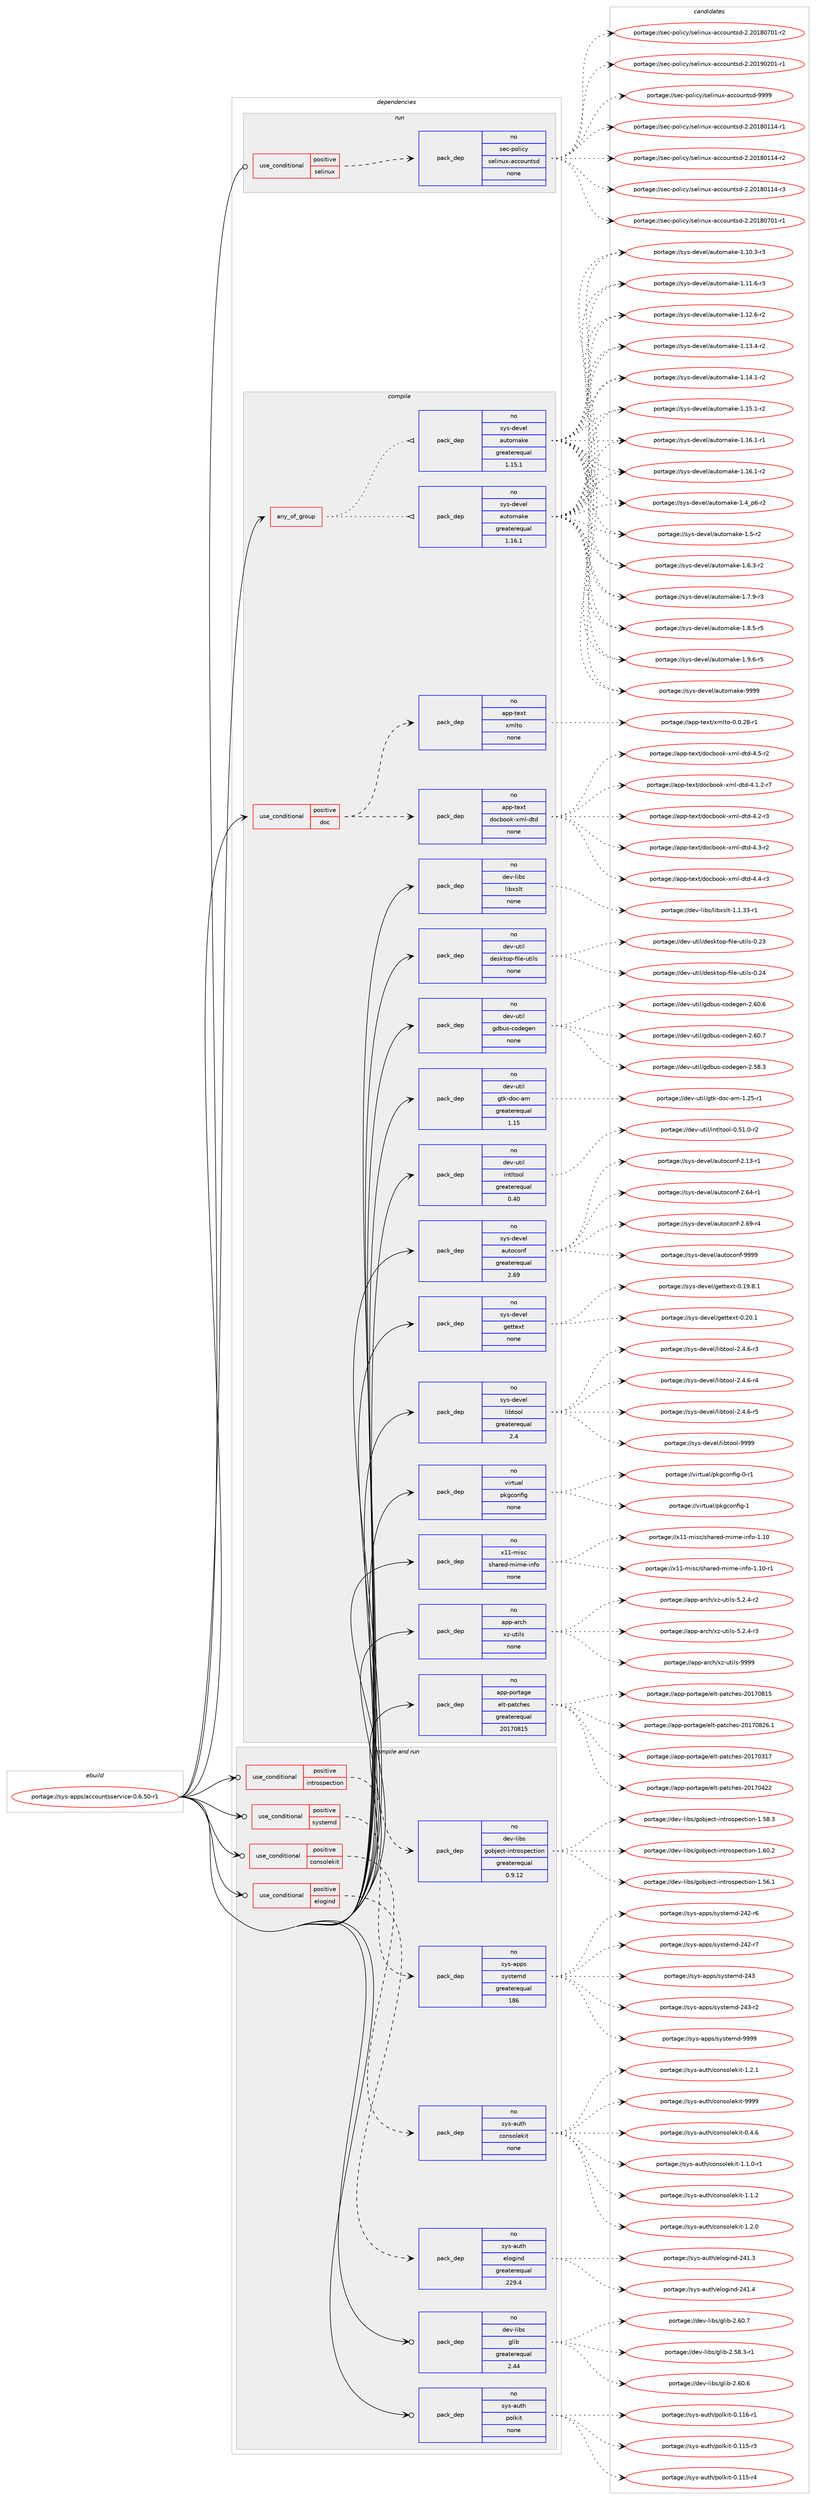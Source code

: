 digraph prolog {

# *************
# Graph options
# *************

newrank=true;
concentrate=true;
compound=true;
graph [rankdir=LR,fontname=Helvetica,fontsize=10,ranksep=1.5];#, ranksep=2.5, nodesep=0.2];
edge  [arrowhead=vee];
node  [fontname=Helvetica,fontsize=10];

# **********
# The ebuild
# **********

subgraph cluster_leftcol {
color=gray;
rank=same;
label=<<i>ebuild</i>>;
id [label="portage://sys-apps/accountsservice-0.6.50-r1", color=red, width=4, href="../sys-apps/accountsservice-0.6.50-r1.svg"];
}

# ****************
# The dependencies
# ****************

subgraph cluster_midcol {
color=gray;
label=<<i>dependencies</i>>;
subgraph cluster_compile {
fillcolor="#eeeeee";
style=filled;
label=<<i>compile</i>>;
subgraph any6579 {
dependency406602 [label=<<TABLE BORDER="0" CELLBORDER="1" CELLSPACING="0" CELLPADDING="4"><TR><TD CELLPADDING="10">any_of_group</TD></TR></TABLE>>, shape=none, color=red];subgraph pack301072 {
dependency406603 [label=<<TABLE BORDER="0" CELLBORDER="1" CELLSPACING="0" CELLPADDING="4" WIDTH="220"><TR><TD ROWSPAN="6" CELLPADDING="30">pack_dep</TD></TR><TR><TD WIDTH="110">no</TD></TR><TR><TD>sys-devel</TD></TR><TR><TD>automake</TD></TR><TR><TD>greaterequal</TD></TR><TR><TD>1.16.1</TD></TR></TABLE>>, shape=none, color=blue];
}
dependency406602:e -> dependency406603:w [weight=20,style="dotted",arrowhead="oinv"];
subgraph pack301073 {
dependency406604 [label=<<TABLE BORDER="0" CELLBORDER="1" CELLSPACING="0" CELLPADDING="4" WIDTH="220"><TR><TD ROWSPAN="6" CELLPADDING="30">pack_dep</TD></TR><TR><TD WIDTH="110">no</TD></TR><TR><TD>sys-devel</TD></TR><TR><TD>automake</TD></TR><TR><TD>greaterequal</TD></TR><TR><TD>1.15.1</TD></TR></TABLE>>, shape=none, color=blue];
}
dependency406602:e -> dependency406604:w [weight=20,style="dotted",arrowhead="oinv"];
}
id:e -> dependency406602:w [weight=20,style="solid",arrowhead="vee"];
subgraph cond98744 {
dependency406605 [label=<<TABLE BORDER="0" CELLBORDER="1" CELLSPACING="0" CELLPADDING="4"><TR><TD ROWSPAN="3" CELLPADDING="10">use_conditional</TD></TR><TR><TD>positive</TD></TR><TR><TD>doc</TD></TR></TABLE>>, shape=none, color=red];
subgraph pack301074 {
dependency406606 [label=<<TABLE BORDER="0" CELLBORDER="1" CELLSPACING="0" CELLPADDING="4" WIDTH="220"><TR><TD ROWSPAN="6" CELLPADDING="30">pack_dep</TD></TR><TR><TD WIDTH="110">no</TD></TR><TR><TD>app-text</TD></TR><TR><TD>docbook-xml-dtd</TD></TR><TR><TD>none</TD></TR><TR><TD></TD></TR></TABLE>>, shape=none, color=blue];
}
dependency406605:e -> dependency406606:w [weight=20,style="dashed",arrowhead="vee"];
subgraph pack301075 {
dependency406607 [label=<<TABLE BORDER="0" CELLBORDER="1" CELLSPACING="0" CELLPADDING="4" WIDTH="220"><TR><TD ROWSPAN="6" CELLPADDING="30">pack_dep</TD></TR><TR><TD WIDTH="110">no</TD></TR><TR><TD>app-text</TD></TR><TR><TD>xmlto</TD></TR><TR><TD>none</TD></TR><TR><TD></TD></TR></TABLE>>, shape=none, color=blue];
}
dependency406605:e -> dependency406607:w [weight=20,style="dashed",arrowhead="vee"];
}
id:e -> dependency406605:w [weight=20,style="solid",arrowhead="vee"];
subgraph pack301076 {
dependency406608 [label=<<TABLE BORDER="0" CELLBORDER="1" CELLSPACING="0" CELLPADDING="4" WIDTH="220"><TR><TD ROWSPAN="6" CELLPADDING="30">pack_dep</TD></TR><TR><TD WIDTH="110">no</TD></TR><TR><TD>app-arch</TD></TR><TR><TD>xz-utils</TD></TR><TR><TD>none</TD></TR><TR><TD></TD></TR></TABLE>>, shape=none, color=blue];
}
id:e -> dependency406608:w [weight=20,style="solid",arrowhead="vee"];
subgraph pack301077 {
dependency406609 [label=<<TABLE BORDER="0" CELLBORDER="1" CELLSPACING="0" CELLPADDING="4" WIDTH="220"><TR><TD ROWSPAN="6" CELLPADDING="30">pack_dep</TD></TR><TR><TD WIDTH="110">no</TD></TR><TR><TD>app-portage</TD></TR><TR><TD>elt-patches</TD></TR><TR><TD>greaterequal</TD></TR><TR><TD>20170815</TD></TR></TABLE>>, shape=none, color=blue];
}
id:e -> dependency406609:w [weight=20,style="solid",arrowhead="vee"];
subgraph pack301078 {
dependency406610 [label=<<TABLE BORDER="0" CELLBORDER="1" CELLSPACING="0" CELLPADDING="4" WIDTH="220"><TR><TD ROWSPAN="6" CELLPADDING="30">pack_dep</TD></TR><TR><TD WIDTH="110">no</TD></TR><TR><TD>dev-libs</TD></TR><TR><TD>libxslt</TD></TR><TR><TD>none</TD></TR><TR><TD></TD></TR></TABLE>>, shape=none, color=blue];
}
id:e -> dependency406610:w [weight=20,style="solid",arrowhead="vee"];
subgraph pack301079 {
dependency406611 [label=<<TABLE BORDER="0" CELLBORDER="1" CELLSPACING="0" CELLPADDING="4" WIDTH="220"><TR><TD ROWSPAN="6" CELLPADDING="30">pack_dep</TD></TR><TR><TD WIDTH="110">no</TD></TR><TR><TD>dev-util</TD></TR><TR><TD>desktop-file-utils</TD></TR><TR><TD>none</TD></TR><TR><TD></TD></TR></TABLE>>, shape=none, color=blue];
}
id:e -> dependency406611:w [weight=20,style="solid",arrowhead="vee"];
subgraph pack301080 {
dependency406612 [label=<<TABLE BORDER="0" CELLBORDER="1" CELLSPACING="0" CELLPADDING="4" WIDTH="220"><TR><TD ROWSPAN="6" CELLPADDING="30">pack_dep</TD></TR><TR><TD WIDTH="110">no</TD></TR><TR><TD>dev-util</TD></TR><TR><TD>gdbus-codegen</TD></TR><TR><TD>none</TD></TR><TR><TD></TD></TR></TABLE>>, shape=none, color=blue];
}
id:e -> dependency406612:w [weight=20,style="solid",arrowhead="vee"];
subgraph pack301081 {
dependency406613 [label=<<TABLE BORDER="0" CELLBORDER="1" CELLSPACING="0" CELLPADDING="4" WIDTH="220"><TR><TD ROWSPAN="6" CELLPADDING="30">pack_dep</TD></TR><TR><TD WIDTH="110">no</TD></TR><TR><TD>dev-util</TD></TR><TR><TD>gtk-doc-am</TD></TR><TR><TD>greaterequal</TD></TR><TR><TD>1.15</TD></TR></TABLE>>, shape=none, color=blue];
}
id:e -> dependency406613:w [weight=20,style="solid",arrowhead="vee"];
subgraph pack301082 {
dependency406614 [label=<<TABLE BORDER="0" CELLBORDER="1" CELLSPACING="0" CELLPADDING="4" WIDTH="220"><TR><TD ROWSPAN="6" CELLPADDING="30">pack_dep</TD></TR><TR><TD WIDTH="110">no</TD></TR><TR><TD>dev-util</TD></TR><TR><TD>intltool</TD></TR><TR><TD>greaterequal</TD></TR><TR><TD>0.40</TD></TR></TABLE>>, shape=none, color=blue];
}
id:e -> dependency406614:w [weight=20,style="solid",arrowhead="vee"];
subgraph pack301083 {
dependency406615 [label=<<TABLE BORDER="0" CELLBORDER="1" CELLSPACING="0" CELLPADDING="4" WIDTH="220"><TR><TD ROWSPAN="6" CELLPADDING="30">pack_dep</TD></TR><TR><TD WIDTH="110">no</TD></TR><TR><TD>sys-devel</TD></TR><TR><TD>autoconf</TD></TR><TR><TD>greaterequal</TD></TR><TR><TD>2.69</TD></TR></TABLE>>, shape=none, color=blue];
}
id:e -> dependency406615:w [weight=20,style="solid",arrowhead="vee"];
subgraph pack301084 {
dependency406616 [label=<<TABLE BORDER="0" CELLBORDER="1" CELLSPACING="0" CELLPADDING="4" WIDTH="220"><TR><TD ROWSPAN="6" CELLPADDING="30">pack_dep</TD></TR><TR><TD WIDTH="110">no</TD></TR><TR><TD>sys-devel</TD></TR><TR><TD>gettext</TD></TR><TR><TD>none</TD></TR><TR><TD></TD></TR></TABLE>>, shape=none, color=blue];
}
id:e -> dependency406616:w [weight=20,style="solid",arrowhead="vee"];
subgraph pack301085 {
dependency406617 [label=<<TABLE BORDER="0" CELLBORDER="1" CELLSPACING="0" CELLPADDING="4" WIDTH="220"><TR><TD ROWSPAN="6" CELLPADDING="30">pack_dep</TD></TR><TR><TD WIDTH="110">no</TD></TR><TR><TD>sys-devel</TD></TR><TR><TD>libtool</TD></TR><TR><TD>greaterequal</TD></TR><TR><TD>2.4</TD></TR></TABLE>>, shape=none, color=blue];
}
id:e -> dependency406617:w [weight=20,style="solid",arrowhead="vee"];
subgraph pack301086 {
dependency406618 [label=<<TABLE BORDER="0" CELLBORDER="1" CELLSPACING="0" CELLPADDING="4" WIDTH="220"><TR><TD ROWSPAN="6" CELLPADDING="30">pack_dep</TD></TR><TR><TD WIDTH="110">no</TD></TR><TR><TD>virtual</TD></TR><TR><TD>pkgconfig</TD></TR><TR><TD>none</TD></TR><TR><TD></TD></TR></TABLE>>, shape=none, color=blue];
}
id:e -> dependency406618:w [weight=20,style="solid",arrowhead="vee"];
subgraph pack301087 {
dependency406619 [label=<<TABLE BORDER="0" CELLBORDER="1" CELLSPACING="0" CELLPADDING="4" WIDTH="220"><TR><TD ROWSPAN="6" CELLPADDING="30">pack_dep</TD></TR><TR><TD WIDTH="110">no</TD></TR><TR><TD>x11-misc</TD></TR><TR><TD>shared-mime-info</TD></TR><TR><TD>none</TD></TR><TR><TD></TD></TR></TABLE>>, shape=none, color=blue];
}
id:e -> dependency406619:w [weight=20,style="solid",arrowhead="vee"];
}
subgraph cluster_compileandrun {
fillcolor="#eeeeee";
style=filled;
label=<<i>compile and run</i>>;
subgraph cond98745 {
dependency406620 [label=<<TABLE BORDER="0" CELLBORDER="1" CELLSPACING="0" CELLPADDING="4"><TR><TD ROWSPAN="3" CELLPADDING="10">use_conditional</TD></TR><TR><TD>positive</TD></TR><TR><TD>consolekit</TD></TR></TABLE>>, shape=none, color=red];
subgraph pack301088 {
dependency406621 [label=<<TABLE BORDER="0" CELLBORDER="1" CELLSPACING="0" CELLPADDING="4" WIDTH="220"><TR><TD ROWSPAN="6" CELLPADDING="30">pack_dep</TD></TR><TR><TD WIDTH="110">no</TD></TR><TR><TD>sys-auth</TD></TR><TR><TD>consolekit</TD></TR><TR><TD>none</TD></TR><TR><TD></TD></TR></TABLE>>, shape=none, color=blue];
}
dependency406620:e -> dependency406621:w [weight=20,style="dashed",arrowhead="vee"];
}
id:e -> dependency406620:w [weight=20,style="solid",arrowhead="odotvee"];
subgraph cond98746 {
dependency406622 [label=<<TABLE BORDER="0" CELLBORDER="1" CELLSPACING="0" CELLPADDING="4"><TR><TD ROWSPAN="3" CELLPADDING="10">use_conditional</TD></TR><TR><TD>positive</TD></TR><TR><TD>elogind</TD></TR></TABLE>>, shape=none, color=red];
subgraph pack301089 {
dependency406623 [label=<<TABLE BORDER="0" CELLBORDER="1" CELLSPACING="0" CELLPADDING="4" WIDTH="220"><TR><TD ROWSPAN="6" CELLPADDING="30">pack_dep</TD></TR><TR><TD WIDTH="110">no</TD></TR><TR><TD>sys-auth</TD></TR><TR><TD>elogind</TD></TR><TR><TD>greaterequal</TD></TR><TR><TD>229.4</TD></TR></TABLE>>, shape=none, color=blue];
}
dependency406622:e -> dependency406623:w [weight=20,style="dashed",arrowhead="vee"];
}
id:e -> dependency406622:w [weight=20,style="solid",arrowhead="odotvee"];
subgraph cond98747 {
dependency406624 [label=<<TABLE BORDER="0" CELLBORDER="1" CELLSPACING="0" CELLPADDING="4"><TR><TD ROWSPAN="3" CELLPADDING="10">use_conditional</TD></TR><TR><TD>positive</TD></TR><TR><TD>introspection</TD></TR></TABLE>>, shape=none, color=red];
subgraph pack301090 {
dependency406625 [label=<<TABLE BORDER="0" CELLBORDER="1" CELLSPACING="0" CELLPADDING="4" WIDTH="220"><TR><TD ROWSPAN="6" CELLPADDING="30">pack_dep</TD></TR><TR><TD WIDTH="110">no</TD></TR><TR><TD>dev-libs</TD></TR><TR><TD>gobject-introspection</TD></TR><TR><TD>greaterequal</TD></TR><TR><TD>0.9.12</TD></TR></TABLE>>, shape=none, color=blue];
}
dependency406624:e -> dependency406625:w [weight=20,style="dashed",arrowhead="vee"];
}
id:e -> dependency406624:w [weight=20,style="solid",arrowhead="odotvee"];
subgraph cond98748 {
dependency406626 [label=<<TABLE BORDER="0" CELLBORDER="1" CELLSPACING="0" CELLPADDING="4"><TR><TD ROWSPAN="3" CELLPADDING="10">use_conditional</TD></TR><TR><TD>positive</TD></TR><TR><TD>systemd</TD></TR></TABLE>>, shape=none, color=red];
subgraph pack301091 {
dependency406627 [label=<<TABLE BORDER="0" CELLBORDER="1" CELLSPACING="0" CELLPADDING="4" WIDTH="220"><TR><TD ROWSPAN="6" CELLPADDING="30">pack_dep</TD></TR><TR><TD WIDTH="110">no</TD></TR><TR><TD>sys-apps</TD></TR><TR><TD>systemd</TD></TR><TR><TD>greaterequal</TD></TR><TR><TD>186</TD></TR></TABLE>>, shape=none, color=blue];
}
dependency406626:e -> dependency406627:w [weight=20,style="dashed",arrowhead="vee"];
}
id:e -> dependency406626:w [weight=20,style="solid",arrowhead="odotvee"];
subgraph pack301092 {
dependency406628 [label=<<TABLE BORDER="0" CELLBORDER="1" CELLSPACING="0" CELLPADDING="4" WIDTH="220"><TR><TD ROWSPAN="6" CELLPADDING="30">pack_dep</TD></TR><TR><TD WIDTH="110">no</TD></TR><TR><TD>dev-libs</TD></TR><TR><TD>glib</TD></TR><TR><TD>greaterequal</TD></TR><TR><TD>2.44</TD></TR></TABLE>>, shape=none, color=blue];
}
id:e -> dependency406628:w [weight=20,style="solid",arrowhead="odotvee"];
subgraph pack301093 {
dependency406629 [label=<<TABLE BORDER="0" CELLBORDER="1" CELLSPACING="0" CELLPADDING="4" WIDTH="220"><TR><TD ROWSPAN="6" CELLPADDING="30">pack_dep</TD></TR><TR><TD WIDTH="110">no</TD></TR><TR><TD>sys-auth</TD></TR><TR><TD>polkit</TD></TR><TR><TD>none</TD></TR><TR><TD></TD></TR></TABLE>>, shape=none, color=blue];
}
id:e -> dependency406629:w [weight=20,style="solid",arrowhead="odotvee"];
}
subgraph cluster_run {
fillcolor="#eeeeee";
style=filled;
label=<<i>run</i>>;
subgraph cond98749 {
dependency406630 [label=<<TABLE BORDER="0" CELLBORDER="1" CELLSPACING="0" CELLPADDING="4"><TR><TD ROWSPAN="3" CELLPADDING="10">use_conditional</TD></TR><TR><TD>positive</TD></TR><TR><TD>selinux</TD></TR></TABLE>>, shape=none, color=red];
subgraph pack301094 {
dependency406631 [label=<<TABLE BORDER="0" CELLBORDER="1" CELLSPACING="0" CELLPADDING="4" WIDTH="220"><TR><TD ROWSPAN="6" CELLPADDING="30">pack_dep</TD></TR><TR><TD WIDTH="110">no</TD></TR><TR><TD>sec-policy</TD></TR><TR><TD>selinux-accountsd</TD></TR><TR><TD>none</TD></TR><TR><TD></TD></TR></TABLE>>, shape=none, color=blue];
}
dependency406630:e -> dependency406631:w [weight=20,style="dashed",arrowhead="vee"];
}
id:e -> dependency406630:w [weight=20,style="solid",arrowhead="odot"];
}
}

# **************
# The candidates
# **************

subgraph cluster_choices {
rank=same;
color=gray;
label=<<i>candidates</i>>;

subgraph choice301072 {
color=black;
nodesep=1;
choiceportage11512111545100101118101108479711711611110997107101454946494846514511451 [label="portage://sys-devel/automake-1.10.3-r3", color=red, width=4,href="../sys-devel/automake-1.10.3-r3.svg"];
choiceportage11512111545100101118101108479711711611110997107101454946494946544511451 [label="portage://sys-devel/automake-1.11.6-r3", color=red, width=4,href="../sys-devel/automake-1.11.6-r3.svg"];
choiceportage11512111545100101118101108479711711611110997107101454946495046544511450 [label="portage://sys-devel/automake-1.12.6-r2", color=red, width=4,href="../sys-devel/automake-1.12.6-r2.svg"];
choiceportage11512111545100101118101108479711711611110997107101454946495146524511450 [label="portage://sys-devel/automake-1.13.4-r2", color=red, width=4,href="../sys-devel/automake-1.13.4-r2.svg"];
choiceportage11512111545100101118101108479711711611110997107101454946495246494511450 [label="portage://sys-devel/automake-1.14.1-r2", color=red, width=4,href="../sys-devel/automake-1.14.1-r2.svg"];
choiceportage11512111545100101118101108479711711611110997107101454946495346494511450 [label="portage://sys-devel/automake-1.15.1-r2", color=red, width=4,href="../sys-devel/automake-1.15.1-r2.svg"];
choiceportage11512111545100101118101108479711711611110997107101454946495446494511449 [label="portage://sys-devel/automake-1.16.1-r1", color=red, width=4,href="../sys-devel/automake-1.16.1-r1.svg"];
choiceportage11512111545100101118101108479711711611110997107101454946495446494511450 [label="portage://sys-devel/automake-1.16.1-r2", color=red, width=4,href="../sys-devel/automake-1.16.1-r2.svg"];
choiceportage115121115451001011181011084797117116111109971071014549465295112544511450 [label="portage://sys-devel/automake-1.4_p6-r2", color=red, width=4,href="../sys-devel/automake-1.4_p6-r2.svg"];
choiceportage11512111545100101118101108479711711611110997107101454946534511450 [label="portage://sys-devel/automake-1.5-r2", color=red, width=4,href="../sys-devel/automake-1.5-r2.svg"];
choiceportage115121115451001011181011084797117116111109971071014549465446514511450 [label="portage://sys-devel/automake-1.6.3-r2", color=red, width=4,href="../sys-devel/automake-1.6.3-r2.svg"];
choiceportage115121115451001011181011084797117116111109971071014549465546574511451 [label="portage://sys-devel/automake-1.7.9-r3", color=red, width=4,href="../sys-devel/automake-1.7.9-r3.svg"];
choiceportage115121115451001011181011084797117116111109971071014549465646534511453 [label="portage://sys-devel/automake-1.8.5-r5", color=red, width=4,href="../sys-devel/automake-1.8.5-r5.svg"];
choiceportage115121115451001011181011084797117116111109971071014549465746544511453 [label="portage://sys-devel/automake-1.9.6-r5", color=red, width=4,href="../sys-devel/automake-1.9.6-r5.svg"];
choiceportage115121115451001011181011084797117116111109971071014557575757 [label="portage://sys-devel/automake-9999", color=red, width=4,href="../sys-devel/automake-9999.svg"];
dependency406603:e -> choiceportage11512111545100101118101108479711711611110997107101454946494846514511451:w [style=dotted,weight="100"];
dependency406603:e -> choiceportage11512111545100101118101108479711711611110997107101454946494946544511451:w [style=dotted,weight="100"];
dependency406603:e -> choiceportage11512111545100101118101108479711711611110997107101454946495046544511450:w [style=dotted,weight="100"];
dependency406603:e -> choiceportage11512111545100101118101108479711711611110997107101454946495146524511450:w [style=dotted,weight="100"];
dependency406603:e -> choiceportage11512111545100101118101108479711711611110997107101454946495246494511450:w [style=dotted,weight="100"];
dependency406603:e -> choiceportage11512111545100101118101108479711711611110997107101454946495346494511450:w [style=dotted,weight="100"];
dependency406603:e -> choiceportage11512111545100101118101108479711711611110997107101454946495446494511449:w [style=dotted,weight="100"];
dependency406603:e -> choiceportage11512111545100101118101108479711711611110997107101454946495446494511450:w [style=dotted,weight="100"];
dependency406603:e -> choiceportage115121115451001011181011084797117116111109971071014549465295112544511450:w [style=dotted,weight="100"];
dependency406603:e -> choiceportage11512111545100101118101108479711711611110997107101454946534511450:w [style=dotted,weight="100"];
dependency406603:e -> choiceportage115121115451001011181011084797117116111109971071014549465446514511450:w [style=dotted,weight="100"];
dependency406603:e -> choiceportage115121115451001011181011084797117116111109971071014549465546574511451:w [style=dotted,weight="100"];
dependency406603:e -> choiceportage115121115451001011181011084797117116111109971071014549465646534511453:w [style=dotted,weight="100"];
dependency406603:e -> choiceportage115121115451001011181011084797117116111109971071014549465746544511453:w [style=dotted,weight="100"];
dependency406603:e -> choiceportage115121115451001011181011084797117116111109971071014557575757:w [style=dotted,weight="100"];
}
subgraph choice301073 {
color=black;
nodesep=1;
choiceportage11512111545100101118101108479711711611110997107101454946494846514511451 [label="portage://sys-devel/automake-1.10.3-r3", color=red, width=4,href="../sys-devel/automake-1.10.3-r3.svg"];
choiceportage11512111545100101118101108479711711611110997107101454946494946544511451 [label="portage://sys-devel/automake-1.11.6-r3", color=red, width=4,href="../sys-devel/automake-1.11.6-r3.svg"];
choiceportage11512111545100101118101108479711711611110997107101454946495046544511450 [label="portage://sys-devel/automake-1.12.6-r2", color=red, width=4,href="../sys-devel/automake-1.12.6-r2.svg"];
choiceportage11512111545100101118101108479711711611110997107101454946495146524511450 [label="portage://sys-devel/automake-1.13.4-r2", color=red, width=4,href="../sys-devel/automake-1.13.4-r2.svg"];
choiceportage11512111545100101118101108479711711611110997107101454946495246494511450 [label="portage://sys-devel/automake-1.14.1-r2", color=red, width=4,href="../sys-devel/automake-1.14.1-r2.svg"];
choiceportage11512111545100101118101108479711711611110997107101454946495346494511450 [label="portage://sys-devel/automake-1.15.1-r2", color=red, width=4,href="../sys-devel/automake-1.15.1-r2.svg"];
choiceportage11512111545100101118101108479711711611110997107101454946495446494511449 [label="portage://sys-devel/automake-1.16.1-r1", color=red, width=4,href="../sys-devel/automake-1.16.1-r1.svg"];
choiceportage11512111545100101118101108479711711611110997107101454946495446494511450 [label="portage://sys-devel/automake-1.16.1-r2", color=red, width=4,href="../sys-devel/automake-1.16.1-r2.svg"];
choiceportage115121115451001011181011084797117116111109971071014549465295112544511450 [label="portage://sys-devel/automake-1.4_p6-r2", color=red, width=4,href="../sys-devel/automake-1.4_p6-r2.svg"];
choiceportage11512111545100101118101108479711711611110997107101454946534511450 [label="portage://sys-devel/automake-1.5-r2", color=red, width=4,href="../sys-devel/automake-1.5-r2.svg"];
choiceportage115121115451001011181011084797117116111109971071014549465446514511450 [label="portage://sys-devel/automake-1.6.3-r2", color=red, width=4,href="../sys-devel/automake-1.6.3-r2.svg"];
choiceportage115121115451001011181011084797117116111109971071014549465546574511451 [label="portage://sys-devel/automake-1.7.9-r3", color=red, width=4,href="../sys-devel/automake-1.7.9-r3.svg"];
choiceportage115121115451001011181011084797117116111109971071014549465646534511453 [label="portage://sys-devel/automake-1.8.5-r5", color=red, width=4,href="../sys-devel/automake-1.8.5-r5.svg"];
choiceportage115121115451001011181011084797117116111109971071014549465746544511453 [label="portage://sys-devel/automake-1.9.6-r5", color=red, width=4,href="../sys-devel/automake-1.9.6-r5.svg"];
choiceportage115121115451001011181011084797117116111109971071014557575757 [label="portage://sys-devel/automake-9999", color=red, width=4,href="../sys-devel/automake-9999.svg"];
dependency406604:e -> choiceportage11512111545100101118101108479711711611110997107101454946494846514511451:w [style=dotted,weight="100"];
dependency406604:e -> choiceportage11512111545100101118101108479711711611110997107101454946494946544511451:w [style=dotted,weight="100"];
dependency406604:e -> choiceportage11512111545100101118101108479711711611110997107101454946495046544511450:w [style=dotted,weight="100"];
dependency406604:e -> choiceportage11512111545100101118101108479711711611110997107101454946495146524511450:w [style=dotted,weight="100"];
dependency406604:e -> choiceportage11512111545100101118101108479711711611110997107101454946495246494511450:w [style=dotted,weight="100"];
dependency406604:e -> choiceportage11512111545100101118101108479711711611110997107101454946495346494511450:w [style=dotted,weight="100"];
dependency406604:e -> choiceportage11512111545100101118101108479711711611110997107101454946495446494511449:w [style=dotted,weight="100"];
dependency406604:e -> choiceportage11512111545100101118101108479711711611110997107101454946495446494511450:w [style=dotted,weight="100"];
dependency406604:e -> choiceportage115121115451001011181011084797117116111109971071014549465295112544511450:w [style=dotted,weight="100"];
dependency406604:e -> choiceportage11512111545100101118101108479711711611110997107101454946534511450:w [style=dotted,weight="100"];
dependency406604:e -> choiceportage115121115451001011181011084797117116111109971071014549465446514511450:w [style=dotted,weight="100"];
dependency406604:e -> choiceportage115121115451001011181011084797117116111109971071014549465546574511451:w [style=dotted,weight="100"];
dependency406604:e -> choiceportage115121115451001011181011084797117116111109971071014549465646534511453:w [style=dotted,weight="100"];
dependency406604:e -> choiceportage115121115451001011181011084797117116111109971071014549465746544511453:w [style=dotted,weight="100"];
dependency406604:e -> choiceportage115121115451001011181011084797117116111109971071014557575757:w [style=dotted,weight="100"];
}
subgraph choice301074 {
color=black;
nodesep=1;
choiceportage971121124511610112011647100111999811111110745120109108451001161004552464946504511455 [label="portage://app-text/docbook-xml-dtd-4.1.2-r7", color=red, width=4,href="../app-text/docbook-xml-dtd-4.1.2-r7.svg"];
choiceportage97112112451161011201164710011199981111111074512010910845100116100455246504511451 [label="portage://app-text/docbook-xml-dtd-4.2-r3", color=red, width=4,href="../app-text/docbook-xml-dtd-4.2-r3.svg"];
choiceportage97112112451161011201164710011199981111111074512010910845100116100455246514511450 [label="portage://app-text/docbook-xml-dtd-4.3-r2", color=red, width=4,href="../app-text/docbook-xml-dtd-4.3-r2.svg"];
choiceportage97112112451161011201164710011199981111111074512010910845100116100455246524511451 [label="portage://app-text/docbook-xml-dtd-4.4-r3", color=red, width=4,href="../app-text/docbook-xml-dtd-4.4-r3.svg"];
choiceportage97112112451161011201164710011199981111111074512010910845100116100455246534511450 [label="portage://app-text/docbook-xml-dtd-4.5-r2", color=red, width=4,href="../app-text/docbook-xml-dtd-4.5-r2.svg"];
dependency406606:e -> choiceportage971121124511610112011647100111999811111110745120109108451001161004552464946504511455:w [style=dotted,weight="100"];
dependency406606:e -> choiceportage97112112451161011201164710011199981111111074512010910845100116100455246504511451:w [style=dotted,weight="100"];
dependency406606:e -> choiceportage97112112451161011201164710011199981111111074512010910845100116100455246514511450:w [style=dotted,weight="100"];
dependency406606:e -> choiceportage97112112451161011201164710011199981111111074512010910845100116100455246524511451:w [style=dotted,weight="100"];
dependency406606:e -> choiceportage97112112451161011201164710011199981111111074512010910845100116100455246534511450:w [style=dotted,weight="100"];
}
subgraph choice301075 {
color=black;
nodesep=1;
choiceportage971121124511610112011647120109108116111454846484650564511449 [label="portage://app-text/xmlto-0.0.28-r1", color=red, width=4,href="../app-text/xmlto-0.0.28-r1.svg"];
dependency406607:e -> choiceportage971121124511610112011647120109108116111454846484650564511449:w [style=dotted,weight="100"];
}
subgraph choice301076 {
color=black;
nodesep=1;
choiceportage9711211245971149910447120122451171161051081154553465046524511450 [label="portage://app-arch/xz-utils-5.2.4-r2", color=red, width=4,href="../app-arch/xz-utils-5.2.4-r2.svg"];
choiceportage9711211245971149910447120122451171161051081154553465046524511451 [label="portage://app-arch/xz-utils-5.2.4-r3", color=red, width=4,href="../app-arch/xz-utils-5.2.4-r3.svg"];
choiceportage9711211245971149910447120122451171161051081154557575757 [label="portage://app-arch/xz-utils-9999", color=red, width=4,href="../app-arch/xz-utils-9999.svg"];
dependency406608:e -> choiceportage9711211245971149910447120122451171161051081154553465046524511450:w [style=dotted,weight="100"];
dependency406608:e -> choiceportage9711211245971149910447120122451171161051081154553465046524511451:w [style=dotted,weight="100"];
dependency406608:e -> choiceportage9711211245971149910447120122451171161051081154557575757:w [style=dotted,weight="100"];
}
subgraph choice301077 {
color=black;
nodesep=1;
choiceportage97112112451121111141169710310147101108116451129711699104101115455048495548514955 [label="portage://app-portage/elt-patches-20170317", color=red, width=4,href="../app-portage/elt-patches-20170317.svg"];
choiceportage97112112451121111141169710310147101108116451129711699104101115455048495548525050 [label="portage://app-portage/elt-patches-20170422", color=red, width=4,href="../app-portage/elt-patches-20170422.svg"];
choiceportage97112112451121111141169710310147101108116451129711699104101115455048495548564953 [label="portage://app-portage/elt-patches-20170815", color=red, width=4,href="../app-portage/elt-patches-20170815.svg"];
choiceportage971121124511211111411697103101471011081164511297116991041011154550484955485650544649 [label="portage://app-portage/elt-patches-20170826.1", color=red, width=4,href="../app-portage/elt-patches-20170826.1.svg"];
dependency406609:e -> choiceportage97112112451121111141169710310147101108116451129711699104101115455048495548514955:w [style=dotted,weight="100"];
dependency406609:e -> choiceportage97112112451121111141169710310147101108116451129711699104101115455048495548525050:w [style=dotted,weight="100"];
dependency406609:e -> choiceportage97112112451121111141169710310147101108116451129711699104101115455048495548564953:w [style=dotted,weight="100"];
dependency406609:e -> choiceportage971121124511211111411697103101471011081164511297116991041011154550484955485650544649:w [style=dotted,weight="100"];
}
subgraph choice301078 {
color=black;
nodesep=1;
choiceportage10010111845108105981154710810598120115108116454946494651514511449 [label="portage://dev-libs/libxslt-1.1.33-r1", color=red, width=4,href="../dev-libs/libxslt-1.1.33-r1.svg"];
dependency406610:e -> choiceportage10010111845108105981154710810598120115108116454946494651514511449:w [style=dotted,weight="100"];
}
subgraph choice301079 {
color=black;
nodesep=1;
choiceportage100101118451171161051084710010111510711611111245102105108101451171161051081154548465051 [label="portage://dev-util/desktop-file-utils-0.23", color=red, width=4,href="../dev-util/desktop-file-utils-0.23.svg"];
choiceportage100101118451171161051084710010111510711611111245102105108101451171161051081154548465052 [label="portage://dev-util/desktop-file-utils-0.24", color=red, width=4,href="../dev-util/desktop-file-utils-0.24.svg"];
dependency406611:e -> choiceportage100101118451171161051084710010111510711611111245102105108101451171161051081154548465051:w [style=dotted,weight="100"];
dependency406611:e -> choiceportage100101118451171161051084710010111510711611111245102105108101451171161051081154548465052:w [style=dotted,weight="100"];
}
subgraph choice301080 {
color=black;
nodesep=1;
choiceportage100101118451171161051084710310098117115459911110010110310111045504653564651 [label="portage://dev-util/gdbus-codegen-2.58.3", color=red, width=4,href="../dev-util/gdbus-codegen-2.58.3.svg"];
choiceportage100101118451171161051084710310098117115459911110010110310111045504654484654 [label="portage://dev-util/gdbus-codegen-2.60.6", color=red, width=4,href="../dev-util/gdbus-codegen-2.60.6.svg"];
choiceportage100101118451171161051084710310098117115459911110010110310111045504654484655 [label="portage://dev-util/gdbus-codegen-2.60.7", color=red, width=4,href="../dev-util/gdbus-codegen-2.60.7.svg"];
dependency406612:e -> choiceportage100101118451171161051084710310098117115459911110010110310111045504653564651:w [style=dotted,weight="100"];
dependency406612:e -> choiceportage100101118451171161051084710310098117115459911110010110310111045504654484654:w [style=dotted,weight="100"];
dependency406612:e -> choiceportage100101118451171161051084710310098117115459911110010110310111045504654484655:w [style=dotted,weight="100"];
}
subgraph choice301081 {
color=black;
nodesep=1;
choiceportage10010111845117116105108471031161074510011199459710945494650534511449 [label="portage://dev-util/gtk-doc-am-1.25-r1", color=red, width=4,href="../dev-util/gtk-doc-am-1.25-r1.svg"];
dependency406613:e -> choiceportage10010111845117116105108471031161074510011199459710945494650534511449:w [style=dotted,weight="100"];
}
subgraph choice301082 {
color=black;
nodesep=1;
choiceportage1001011184511711610510847105110116108116111111108454846534946484511450 [label="portage://dev-util/intltool-0.51.0-r2", color=red, width=4,href="../dev-util/intltool-0.51.0-r2.svg"];
dependency406614:e -> choiceportage1001011184511711610510847105110116108116111111108454846534946484511450:w [style=dotted,weight="100"];
}
subgraph choice301083 {
color=black;
nodesep=1;
choiceportage1151211154510010111810110847971171161119911111010245504649514511449 [label="portage://sys-devel/autoconf-2.13-r1", color=red, width=4,href="../sys-devel/autoconf-2.13-r1.svg"];
choiceportage1151211154510010111810110847971171161119911111010245504654524511449 [label="portage://sys-devel/autoconf-2.64-r1", color=red, width=4,href="../sys-devel/autoconf-2.64-r1.svg"];
choiceportage1151211154510010111810110847971171161119911111010245504654574511452 [label="portage://sys-devel/autoconf-2.69-r4", color=red, width=4,href="../sys-devel/autoconf-2.69-r4.svg"];
choiceportage115121115451001011181011084797117116111991111101024557575757 [label="portage://sys-devel/autoconf-9999", color=red, width=4,href="../sys-devel/autoconf-9999.svg"];
dependency406615:e -> choiceportage1151211154510010111810110847971171161119911111010245504649514511449:w [style=dotted,weight="100"];
dependency406615:e -> choiceportage1151211154510010111810110847971171161119911111010245504654524511449:w [style=dotted,weight="100"];
dependency406615:e -> choiceportage1151211154510010111810110847971171161119911111010245504654574511452:w [style=dotted,weight="100"];
dependency406615:e -> choiceportage115121115451001011181011084797117116111991111101024557575757:w [style=dotted,weight="100"];
}
subgraph choice301084 {
color=black;
nodesep=1;
choiceportage1151211154510010111810110847103101116116101120116454846495746564649 [label="portage://sys-devel/gettext-0.19.8.1", color=red, width=4,href="../sys-devel/gettext-0.19.8.1.svg"];
choiceportage115121115451001011181011084710310111611610112011645484650484649 [label="portage://sys-devel/gettext-0.20.1", color=red, width=4,href="../sys-devel/gettext-0.20.1.svg"];
dependency406616:e -> choiceportage1151211154510010111810110847103101116116101120116454846495746564649:w [style=dotted,weight="100"];
dependency406616:e -> choiceportage115121115451001011181011084710310111611610112011645484650484649:w [style=dotted,weight="100"];
}
subgraph choice301085 {
color=black;
nodesep=1;
choiceportage1151211154510010111810110847108105981161111111084550465246544511451 [label="portage://sys-devel/libtool-2.4.6-r3", color=red, width=4,href="../sys-devel/libtool-2.4.6-r3.svg"];
choiceportage1151211154510010111810110847108105981161111111084550465246544511452 [label="portage://sys-devel/libtool-2.4.6-r4", color=red, width=4,href="../sys-devel/libtool-2.4.6-r4.svg"];
choiceportage1151211154510010111810110847108105981161111111084550465246544511453 [label="portage://sys-devel/libtool-2.4.6-r5", color=red, width=4,href="../sys-devel/libtool-2.4.6-r5.svg"];
choiceportage1151211154510010111810110847108105981161111111084557575757 [label="portage://sys-devel/libtool-9999", color=red, width=4,href="../sys-devel/libtool-9999.svg"];
dependency406617:e -> choiceportage1151211154510010111810110847108105981161111111084550465246544511451:w [style=dotted,weight="100"];
dependency406617:e -> choiceportage1151211154510010111810110847108105981161111111084550465246544511452:w [style=dotted,weight="100"];
dependency406617:e -> choiceportage1151211154510010111810110847108105981161111111084550465246544511453:w [style=dotted,weight="100"];
dependency406617:e -> choiceportage1151211154510010111810110847108105981161111111084557575757:w [style=dotted,weight="100"];
}
subgraph choice301086 {
color=black;
nodesep=1;
choiceportage11810511411611797108471121071039911111010210510345484511449 [label="portage://virtual/pkgconfig-0-r1", color=red, width=4,href="../virtual/pkgconfig-0-r1.svg"];
choiceportage1181051141161179710847112107103991111101021051034549 [label="portage://virtual/pkgconfig-1", color=red, width=4,href="../virtual/pkgconfig-1.svg"];
dependency406618:e -> choiceportage11810511411611797108471121071039911111010210510345484511449:w [style=dotted,weight="100"];
dependency406618:e -> choiceportage1181051141161179710847112107103991111101021051034549:w [style=dotted,weight="100"];
}
subgraph choice301087 {
color=black;
nodesep=1;
choiceportage12049494510910511599471151049711410110045109105109101451051101021114549464948 [label="portage://x11-misc/shared-mime-info-1.10", color=red, width=4,href="../x11-misc/shared-mime-info-1.10.svg"];
choiceportage120494945109105115994711510497114101100451091051091014510511010211145494649484511449 [label="portage://x11-misc/shared-mime-info-1.10-r1", color=red, width=4,href="../x11-misc/shared-mime-info-1.10-r1.svg"];
dependency406619:e -> choiceportage12049494510910511599471151049711410110045109105109101451051101021114549464948:w [style=dotted,weight="100"];
dependency406619:e -> choiceportage120494945109105115994711510497114101100451091051091014510511010211145494649484511449:w [style=dotted,weight="100"];
}
subgraph choice301088 {
color=black;
nodesep=1;
choiceportage11512111545971171161044799111110115111108101107105116454846524654 [label="portage://sys-auth/consolekit-0.4.6", color=red, width=4,href="../sys-auth/consolekit-0.4.6.svg"];
choiceportage115121115459711711610447991111101151111081011071051164549464946484511449 [label="portage://sys-auth/consolekit-1.1.0-r1", color=red, width=4,href="../sys-auth/consolekit-1.1.0-r1.svg"];
choiceportage11512111545971171161044799111110115111108101107105116454946494650 [label="portage://sys-auth/consolekit-1.1.2", color=red, width=4,href="../sys-auth/consolekit-1.1.2.svg"];
choiceportage11512111545971171161044799111110115111108101107105116454946504648 [label="portage://sys-auth/consolekit-1.2.0", color=red, width=4,href="../sys-auth/consolekit-1.2.0.svg"];
choiceportage11512111545971171161044799111110115111108101107105116454946504649 [label="portage://sys-auth/consolekit-1.2.1", color=red, width=4,href="../sys-auth/consolekit-1.2.1.svg"];
choiceportage115121115459711711610447991111101151111081011071051164557575757 [label="portage://sys-auth/consolekit-9999", color=red, width=4,href="../sys-auth/consolekit-9999.svg"];
dependency406621:e -> choiceportage11512111545971171161044799111110115111108101107105116454846524654:w [style=dotted,weight="100"];
dependency406621:e -> choiceportage115121115459711711610447991111101151111081011071051164549464946484511449:w [style=dotted,weight="100"];
dependency406621:e -> choiceportage11512111545971171161044799111110115111108101107105116454946494650:w [style=dotted,weight="100"];
dependency406621:e -> choiceportage11512111545971171161044799111110115111108101107105116454946504648:w [style=dotted,weight="100"];
dependency406621:e -> choiceportage11512111545971171161044799111110115111108101107105116454946504649:w [style=dotted,weight="100"];
dependency406621:e -> choiceportage115121115459711711610447991111101151111081011071051164557575757:w [style=dotted,weight="100"];
}
subgraph choice301089 {
color=black;
nodesep=1;
choiceportage115121115459711711610447101108111103105110100455052494651 [label="portage://sys-auth/elogind-241.3", color=red, width=4,href="../sys-auth/elogind-241.3.svg"];
choiceportage115121115459711711610447101108111103105110100455052494652 [label="portage://sys-auth/elogind-241.4", color=red, width=4,href="../sys-auth/elogind-241.4.svg"];
dependency406623:e -> choiceportage115121115459711711610447101108111103105110100455052494651:w [style=dotted,weight="100"];
dependency406623:e -> choiceportage115121115459711711610447101108111103105110100455052494652:w [style=dotted,weight="100"];
}
subgraph choice301090 {
color=black;
nodesep=1;
choiceportage1001011184510810598115471031119810610199116451051101161141111151121019911610511111045494653544649 [label="portage://dev-libs/gobject-introspection-1.56.1", color=red, width=4,href="../dev-libs/gobject-introspection-1.56.1.svg"];
choiceportage1001011184510810598115471031119810610199116451051101161141111151121019911610511111045494653564651 [label="portage://dev-libs/gobject-introspection-1.58.3", color=red, width=4,href="../dev-libs/gobject-introspection-1.58.3.svg"];
choiceportage1001011184510810598115471031119810610199116451051101161141111151121019911610511111045494654484650 [label="portage://dev-libs/gobject-introspection-1.60.2", color=red, width=4,href="../dev-libs/gobject-introspection-1.60.2.svg"];
dependency406625:e -> choiceportage1001011184510810598115471031119810610199116451051101161141111151121019911610511111045494653544649:w [style=dotted,weight="100"];
dependency406625:e -> choiceportage1001011184510810598115471031119810610199116451051101161141111151121019911610511111045494653564651:w [style=dotted,weight="100"];
dependency406625:e -> choiceportage1001011184510810598115471031119810610199116451051101161141111151121019911610511111045494654484650:w [style=dotted,weight="100"];
}
subgraph choice301091 {
color=black;
nodesep=1;
choiceportage115121115459711211211547115121115116101109100455052504511454 [label="portage://sys-apps/systemd-242-r6", color=red, width=4,href="../sys-apps/systemd-242-r6.svg"];
choiceportage115121115459711211211547115121115116101109100455052504511455 [label="portage://sys-apps/systemd-242-r7", color=red, width=4,href="../sys-apps/systemd-242-r7.svg"];
choiceportage11512111545971121121154711512111511610110910045505251 [label="portage://sys-apps/systemd-243", color=red, width=4,href="../sys-apps/systemd-243.svg"];
choiceportage115121115459711211211547115121115116101109100455052514511450 [label="portage://sys-apps/systemd-243-r2", color=red, width=4,href="../sys-apps/systemd-243-r2.svg"];
choiceportage1151211154597112112115471151211151161011091004557575757 [label="portage://sys-apps/systemd-9999", color=red, width=4,href="../sys-apps/systemd-9999.svg"];
dependency406627:e -> choiceportage115121115459711211211547115121115116101109100455052504511454:w [style=dotted,weight="100"];
dependency406627:e -> choiceportage115121115459711211211547115121115116101109100455052504511455:w [style=dotted,weight="100"];
dependency406627:e -> choiceportage11512111545971121121154711512111511610110910045505251:w [style=dotted,weight="100"];
dependency406627:e -> choiceportage115121115459711211211547115121115116101109100455052514511450:w [style=dotted,weight="100"];
dependency406627:e -> choiceportage1151211154597112112115471151211151161011091004557575757:w [style=dotted,weight="100"];
}
subgraph choice301092 {
color=black;
nodesep=1;
choiceportage10010111845108105981154710310810598455046535646514511449 [label="portage://dev-libs/glib-2.58.3-r1", color=red, width=4,href="../dev-libs/glib-2.58.3-r1.svg"];
choiceportage1001011184510810598115471031081059845504654484654 [label="portage://dev-libs/glib-2.60.6", color=red, width=4,href="../dev-libs/glib-2.60.6.svg"];
choiceportage1001011184510810598115471031081059845504654484655 [label="portage://dev-libs/glib-2.60.7", color=red, width=4,href="../dev-libs/glib-2.60.7.svg"];
dependency406628:e -> choiceportage10010111845108105981154710310810598455046535646514511449:w [style=dotted,weight="100"];
dependency406628:e -> choiceportage1001011184510810598115471031081059845504654484654:w [style=dotted,weight="100"];
dependency406628:e -> choiceportage1001011184510810598115471031081059845504654484655:w [style=dotted,weight="100"];
}
subgraph choice301093 {
color=black;
nodesep=1;
choiceportage1151211154597117116104471121111081071051164548464949534511451 [label="portage://sys-auth/polkit-0.115-r3", color=red, width=4,href="../sys-auth/polkit-0.115-r3.svg"];
choiceportage1151211154597117116104471121111081071051164548464949534511452 [label="portage://sys-auth/polkit-0.115-r4", color=red, width=4,href="../sys-auth/polkit-0.115-r4.svg"];
choiceportage1151211154597117116104471121111081071051164548464949544511449 [label="portage://sys-auth/polkit-0.116-r1", color=red, width=4,href="../sys-auth/polkit-0.116-r1.svg"];
dependency406629:e -> choiceportage1151211154597117116104471121111081071051164548464949534511451:w [style=dotted,weight="100"];
dependency406629:e -> choiceportage1151211154597117116104471121111081071051164548464949534511452:w [style=dotted,weight="100"];
dependency406629:e -> choiceportage1151211154597117116104471121111081071051164548464949544511449:w [style=dotted,weight="100"];
}
subgraph choice301094 {
color=black;
nodesep=1;
choiceportage115101994511211110810599121471151011081051101171204597999911111711011611510045504650484956484949524511449 [label="portage://sec-policy/selinux-accountsd-2.20180114-r1", color=red, width=4,href="../sec-policy/selinux-accountsd-2.20180114-r1.svg"];
choiceportage115101994511211110810599121471151011081051101171204597999911111711011611510045504650484956484949524511450 [label="portage://sec-policy/selinux-accountsd-2.20180114-r2", color=red, width=4,href="../sec-policy/selinux-accountsd-2.20180114-r2.svg"];
choiceportage115101994511211110810599121471151011081051101171204597999911111711011611510045504650484956484949524511451 [label="portage://sec-policy/selinux-accountsd-2.20180114-r3", color=red, width=4,href="../sec-policy/selinux-accountsd-2.20180114-r3.svg"];
choiceportage115101994511211110810599121471151011081051101171204597999911111711011611510045504650484956485548494511449 [label="portage://sec-policy/selinux-accountsd-2.20180701-r1", color=red, width=4,href="../sec-policy/selinux-accountsd-2.20180701-r1.svg"];
choiceportage115101994511211110810599121471151011081051101171204597999911111711011611510045504650484956485548494511450 [label="portage://sec-policy/selinux-accountsd-2.20180701-r2", color=red, width=4,href="../sec-policy/selinux-accountsd-2.20180701-r2.svg"];
choiceportage115101994511211110810599121471151011081051101171204597999911111711011611510045504650484957485048494511449 [label="portage://sec-policy/selinux-accountsd-2.20190201-r1", color=red, width=4,href="../sec-policy/selinux-accountsd-2.20190201-r1.svg"];
choiceportage11510199451121111081059912147115101108105110117120459799991111171101161151004557575757 [label="portage://sec-policy/selinux-accountsd-9999", color=red, width=4,href="../sec-policy/selinux-accountsd-9999.svg"];
dependency406631:e -> choiceportage115101994511211110810599121471151011081051101171204597999911111711011611510045504650484956484949524511449:w [style=dotted,weight="100"];
dependency406631:e -> choiceportage115101994511211110810599121471151011081051101171204597999911111711011611510045504650484956484949524511450:w [style=dotted,weight="100"];
dependency406631:e -> choiceportage115101994511211110810599121471151011081051101171204597999911111711011611510045504650484956484949524511451:w [style=dotted,weight="100"];
dependency406631:e -> choiceportage115101994511211110810599121471151011081051101171204597999911111711011611510045504650484956485548494511449:w [style=dotted,weight="100"];
dependency406631:e -> choiceportage115101994511211110810599121471151011081051101171204597999911111711011611510045504650484956485548494511450:w [style=dotted,weight="100"];
dependency406631:e -> choiceportage115101994511211110810599121471151011081051101171204597999911111711011611510045504650484957485048494511449:w [style=dotted,weight="100"];
dependency406631:e -> choiceportage11510199451121111081059912147115101108105110117120459799991111171101161151004557575757:w [style=dotted,weight="100"];
}
}

}
